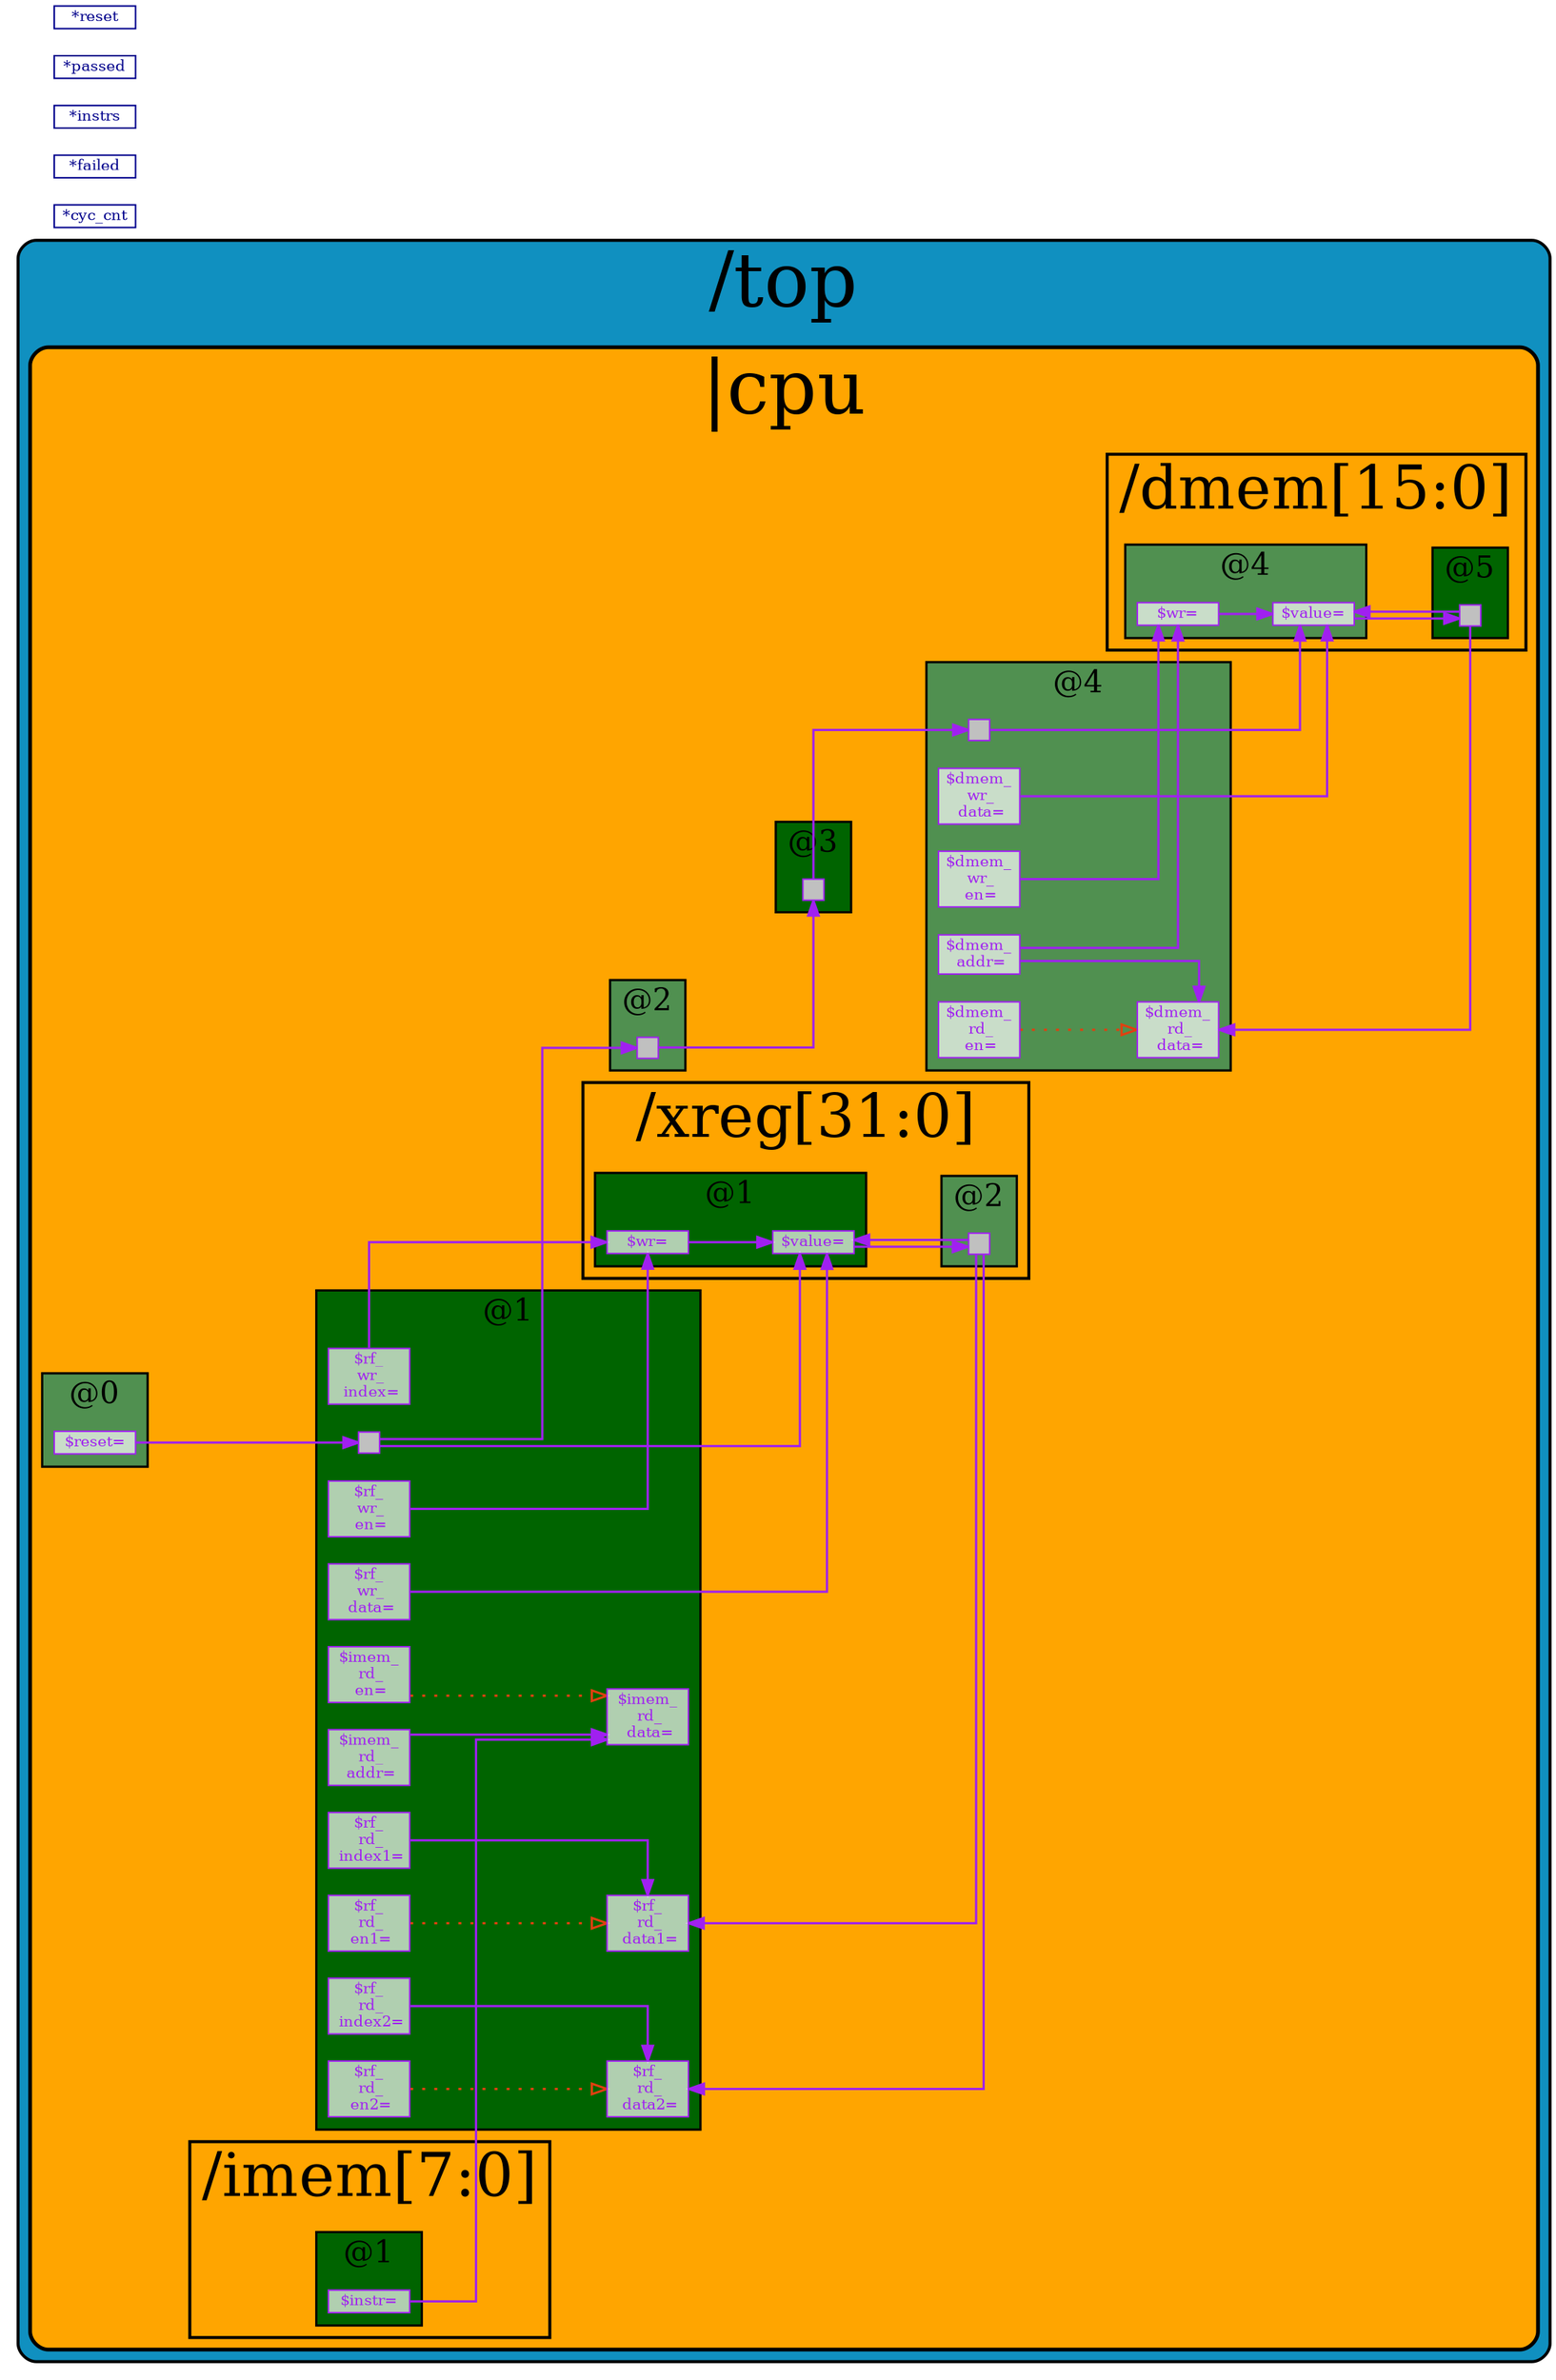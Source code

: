 // Generated by SandPiper(TM) 1.9-2018/02/11-beta from Redwood EDA.
// (Installed here: /home/devel/SandPiper_1.9-2018_02_11-beta_distro.)
// Redwood EDA does not claim intellectual property rights to this file and provides no warranty regarding its correctness or quality.


// Transaction Flow Graph:

strict digraph "top.tlv" {
   graph [layout = dot, rankdir = "LR", outputorder = edgesfirst, splines = ortho];
   node [layer = 4, shape = star, height = 0.02, style = filled, fontsize = 10, fontcolor = "purple", color = "purple", fillcolor = "#ffffffb0", penwidth = 1.0, margin = "0.03,0.03"];
   edge [layer = 3, weight = 4, penwidth = 1.5, color = "purple", fontcolor = "#00D000", labelfontcolor = "purple"];
   subgraph "cluster." {
      fillcolor = "#1090c0"
      style = "filled,rounded"
      penwidth = 2.0
      fontsize = 50
      tooltip = "/top"
      id = "id0{logical_entity=#Q##Q#}"
      label = "/top"
      subgraph "cluster.|cpu" {
         fillcolor = "orange"
         style = "filled,rounded"
         penwidth = 2.5
         fontsize = 50
         tooltip = "|cpu"
         id = "id1{logical_entity=#Q#|cpu#Q#}"
         label = "|cpu"
         subgraph "cluster.stage4" {
            "|cpu$dmem_addr@4" [fillcolor = "#ffffffb0", shape = box, label = "$dmem_\n addr=", id = "id2{logical_entity=#Q#|cpu$dmem_addr#Q#}", tooltip = "$dmem_addr = 'x;"];
         }
         subgraph "cluster.stage4" {
            "|cpu$dmem_rd_data@4" [fillcolor = "#ffffffb0", shape = box, label = "$dmem_\n rd_\n data=", id = "id3{logical_entity=#Q#|cpu$dmem_rd_data#Q#}", tooltip = "$dmem_rd_data[31:0] = /dmem[$dmem_addr]>>1$value;"];
         }
         subgraph "cluster.stage4" {
            "|cpu$dmem_rd_en@4" [fillcolor = "#ffffffb0", shape = box, label = "$dmem_\n rd_\n en=", id = "id7{logical_entity=#Q#|cpu$dmem_rd_en#Q#}", tooltip = "$dmem_rd_en = 'x;"];
         }
         subgraph "cluster.stage4" {
            "|cpu$dmem_wr_data@4" [fillcolor = "#ffffffb0", shape = box, label = "$dmem_\n wr_\n data=", id = "id8{logical_entity=#Q#|cpu$dmem_wr_data#Q#}", tooltip = "$dmem_wr_data = 'x;"];
         }
         subgraph "cluster.stage4" {
            "|cpu$dmem_wr_en@4" [fillcolor = "#ffffffb0", shape = box, label = "$dmem_\n wr_\n en=", id = "id9{logical_entity=#Q#|cpu$dmem_wr_en#Q#}", tooltip = "$dmem_wr_en = 'x;"];
         }
         subgraph "cluster.stage1" {
            "|cpu$imem_rd_addr@1" [fillcolor = "#ffffffb0", shape = box, label = "$imem_\n rd_\n addr=", id = "id10{logical_entity=#Q#|cpu$imem_rd_addr#Q#}", tooltip = "$imem_rd_addr = 'x;"];
         }
         subgraph "cluster.stage1" {
            "|cpu$imem_rd_data@1" [fillcolor = "#ffffffb0", shape = box, label = "$imem_\n rd_\n data=", id = "id11{logical_entity=#Q#|cpu$imem_rd_data#Q#}", tooltip = "$imem_rd_data[31:0] = /imem[$imem_rd_addr]$instr;"];
         }
         subgraph "cluster.stage1" {
            "|cpu$imem_rd_en@1" [fillcolor = "#ffffffb0", shape = box, label = "$imem_\n rd_\n en=", id = "id15{logical_entity=#Q#|cpu$imem_rd_en#Q#}", tooltip = "$imem_rd_en = 'x;"];
         }
         subgraph "cluster.stage0" {
            "|cpu$reset@0" [fillcolor = "#ffffffb0", shape = box, label = "$reset=", id = "id16{logical_entity=#Q#|cpu$reset#Q#}", tooltip = "$reset = *reset;"];
         }
         subgraph "cluster.stage1" {
            "|cpu$reset@1" [label = "", shape = box, fixedsize = true, width = 0.2, height = 0.2, penwidth = 1.0, shape = box, fillcolor = grey];
         }
         subgraph "cluster.stage2" {
            "|cpu$reset@2" [label = "", shape = box, fixedsize = true, width = 0.2, height = 0.2, penwidth = 1.0, shape = box, fillcolor = grey];
         }
         subgraph "cluster.stage3" {
            "|cpu$reset@3" [label = "", shape = box, fixedsize = true, width = 0.2, height = 0.2, penwidth = 1.0, shape = box, fillcolor = grey];
         }
         subgraph "cluster.stage4" {
            "|cpu$reset@4" [label = "", shape = box, fixedsize = true, width = 0.2, height = 0.2, penwidth = 1.0, shape = box, fillcolor = grey];
         }
         subgraph "cluster.stage1" {
            "|cpu$rf_rd_data1@1" [fillcolor = "#ffffffb0", shape = box, label = "$rf_\n rd_\n data1=", id = "id21{logical_entity=#Q#|cpu$rf_rd_data1#Q#}", tooltip = "$rf_rd_data1[31:0] = /xreg[$rf_rd_index1]>>1$value;"];
         }
         subgraph "cluster.stage1" {
            "|cpu$rf_rd_data2@1" [fillcolor = "#ffffffb0", shape = box, label = "$rf_\n rd_\n data2=", id = "id25{logical_entity=#Q#|cpu$rf_rd_data2#Q#}", tooltip = "$rf_rd_data2[31:0] = /xreg[$rf_rd_index2]>>1$value;"];
         }
         subgraph "cluster.stage1" {
            "|cpu$rf_rd_en1@1" [fillcolor = "#ffffffb0", shape = box, label = "$rf_\n rd_\n en1=", id = "id29{logical_entity=#Q#|cpu$rf_rd_en1#Q#}", tooltip = "$rf_rd_en1 = 'x;"];
         }
         subgraph "cluster.stage1" {
            "|cpu$rf_rd_en2@1" [fillcolor = "#ffffffb0", shape = box, label = "$rf_\n rd_\n en2=", id = "id30{logical_entity=#Q#|cpu$rf_rd_en2#Q#}", tooltip = "$rf_rd_en2 = 'x;"];
         }
         subgraph "cluster.stage1" {
            "|cpu$rf_rd_index1@1" [fillcolor = "#ffffffb0", shape = box, label = "$rf_\n rd_\n index1=", id = "id31{logical_entity=#Q#|cpu$rf_rd_index1#Q#}", tooltip = "$rf_rd_index1 = 'x;"];
         }
         subgraph "cluster.stage1" {
            "|cpu$rf_rd_index2@1" [fillcolor = "#ffffffb0", shape = box, label = "$rf_\n rd_\n index2=", id = "id32{logical_entity=#Q#|cpu$rf_rd_index2#Q#}", tooltip = "$rf_rd_index2 = 'x;"];
         }
         subgraph "cluster.stage1" {
            "|cpu$rf_wr_data@1" [fillcolor = "#ffffffb0", shape = box, label = "$rf_\n wr_\n data=", id = "id33{logical_entity=#Q#|cpu$rf_wr_data#Q#}", tooltip = "$rf_wr_data = 'x;"];
         }
         subgraph "cluster.stage1" {
            "|cpu$rf_wr_en@1" [fillcolor = "#ffffffb0", shape = box, label = "$rf_\n wr_\n en=", id = "id34{logical_entity=#Q#|cpu$rf_wr_en#Q#}", tooltip = "$rf_wr_en = 'x;"];
         }
         subgraph "cluster.stage1" {
            "|cpu$rf_wr_index@1" [fillcolor = "#ffffffb0", shape = box, label = "$rf_\n wr_\n index=", id = "id35{logical_entity=#Q#|cpu$rf_wr_index#Q#}", tooltip = "$rf_wr_index = 'x;"];
         }
         subgraph "cluster.stage0" {
            style = "filled"
            fontsize = 20
            penwidth = 1.5
            label = "@0"
            id = "id36{logical_entity=#Q#|cpu@0#Q#}"
            tooltip = "|cpu@0"
            fillcolor = "#509050"
         }
         subgraph "cluster.stage1" {
            style = "filled"
            fontsize = 20
            penwidth = 1.5
            label = "@1"
            id = "id37{logical_entity=#Q#|cpu@2#Q#}"
            tooltip = "|cpu@1"
            fillcolor = "darkgreen"
         }
         subgraph "cluster.stage2" {
            style = "filled"
            fontsize = 20
            penwidth = 1.5
            label = "@2"
            id = "id38{logical_entity=#Q#|cpu@4#Q#}"
            tooltip = "|cpu@2"
            fillcolor = "#509050"
         }
         subgraph "cluster.stage3" {
            style = "filled"
            fontsize = 20
            penwidth = 1.5
            label = "@3"
            id = "id39{logical_entity=#Q#|cpu@6#Q#}"
            tooltip = "|cpu@3"
            fillcolor = "darkgreen"
         }
         subgraph "cluster.stage4" {
            style = "filled"
            fontsize = 20
            penwidth = 1.5
            label = "@4"
            id = "id40{logical_entity=#Q#|cpu@8#Q#}"
            tooltip = "|cpu@4"
            fillcolor = "#509050"
         }
         subgraph "cluster.|cpu/dmem" {
            fillcolor = "orange"
fontsize = 40
penwidth = 2.0
            style = filled
            tooltip = "|cpu/dmem[15:0]"
            id = "id41{logical_entity=#Q#|cpu/dmem#Q#}"
            label = "/dmem[15:0]"
            subgraph "cluster.stage4" {
               "|cpu/dmem$value@4" [fillcolor = "#ffffffb0", shape = box, label = "$value=", id = "id42{logical_entity=#Q#|cpu/dmem$value#Q#}", tooltip = "$value[31:0] = |cpu$reset ?   #dmem :
                              $wr        ?   |cpu$dmem_wr_data :
                                             $RETAIN;"];
            }
            subgraph "cluster.stage5" {
               "|cpu/dmem$value@5" [label = "", shape = box, fixedsize = true, width = 0.2, height = 0.2, penwidth = 1.0, shape = box, fillcolor = grey];
            }
            subgraph "cluster.stage4" {
               "|cpu/dmem$wr@4" [fillcolor = "#ffffffb0", shape = box, label = "$wr=", id = "id48{logical_entity=#Q#|cpu/dmem$wr#Q#}", tooltip = "$wr = |cpu$dmem_wr_en && (|cpu$dmem_addr == #dmem);"];
            }
            subgraph "cluster.stage4" {
               style = "filled"
               fontsize = 20
               penwidth = 1.5
               label = "@4"
               id = "id51{logical_entity=#Q#|cpu@8#Q#}"
               tooltip = "|cpu/dmem[15:0]@4"
               fillcolor = "#509050"
            }
            subgraph "cluster.stage5" {
               style = "filled"
               fontsize = 20
               penwidth = 1.5
               label = "@5"
               id = "id52{logical_entity=#Q#|cpu@10#Q#}"
               tooltip = "|cpu/dmem[15:0]@5"
               fillcolor = "darkgreen"
            }
         }
         subgraph "cluster.|cpu/imem" {
            fillcolor = "orange"
fontsize = 40
penwidth = 2.0
            style = filled
            tooltip = "|cpu/imem[7:0]"
            id = "id53{logical_entity=#Q#|cpu/imem#Q#}"
            label = "/imem[7:0]"
            subgraph "cluster.stage1" {
               "|cpu/imem$instr@1" [fillcolor = "#ffffffb0", shape = box, label = "$instr=", id = "id54{logical_entity=#Q#|cpu/imem$instr#Q#}", tooltip = "$instr[31:0] = *instrs\\[#imem\\];"];
            }
            subgraph "cluster.stage1" {
               style = "filled"
               fontsize = 20
               penwidth = 1.5
               label = "@1"
               id = "id55{logical_entity=#Q#|cpu@2#Q#}"
               tooltip = "|cpu/imem[7:0]@1"
               fillcolor = "darkgreen"
            }
         }
         subgraph "cluster.|cpu/xreg" {
            fillcolor = "orange"
fontsize = 40
penwidth = 2.0
            style = filled
            tooltip = "|cpu/xreg[31:0]"
            id = "id56{logical_entity=#Q#|cpu/xreg#Q#}"
            label = "/xreg[31:0]"
            subgraph "cluster.stage1" {
               "|cpu/xreg$value@1" [fillcolor = "#ffffffb0", shape = box, label = "$value=", id = "id57{logical_entity=#Q#|cpu/xreg$value#Q#}", tooltip = "$value[31:0] = |cpu$reset ?   #xreg           :
                              $wr        ?   |cpu$rf_wr_data :
                                             $RETAIN;"];
            }
            subgraph "cluster.stage2" {
               "|cpu/xreg$value@2" [label = "", shape = box, fixedsize = true, width = 0.2, height = 0.2, penwidth = 1.0, shape = box, fillcolor = grey];
            }
            subgraph "cluster.stage1" {
               "|cpu/xreg$wr@1" [fillcolor = "#ffffffb0", shape = box, label = "$wr=", id = "id63{logical_entity=#Q#|cpu/xreg$wr#Q#}", tooltip = "$wr = |cpu$rf_wr_en && (|cpu$rf_wr_index != 5'b0) && (|cpu$rf_wr_index == #xreg);"];
            }
            subgraph "cluster.stage1" {
               style = "filled"
               fontsize = 20
               penwidth = 1.5
               label = "@1"
               id = "id67{logical_entity=#Q#|cpu@2#Q#}"
               tooltip = "|cpu/xreg[31:0]@1"
               fillcolor = "darkgreen"
            }
            subgraph "cluster.stage2" {
               style = "filled"
               fontsize = 20
               penwidth = 1.5
               label = "@2"
               id = "id68{logical_entity=#Q#|cpu@4#Q#}"
               tooltip = "|cpu/xreg[31:0]@2"
               fillcolor = "#509050"
            }
         }
      }
      subgraph "cluster.|none" {
         fillcolor = "orange"
         style = "filled,rounded"
         penwidth = 2.5
         fontsize = 50
         tooltip = "|none"
         id = "id69{logical_entity=#Q#|none#Q#}"
         label = "|none"
      }
   }

"*cyc_cnt" [shape = box, color = "#00008b", fontcolor = "#00008b", fillcolor = white];
"*failed" [shape = box, color = "#00008b", fontcolor = "#00008b", fillcolor = white];
"*instrs" [shape = box, color = "#00008b", fontcolor = "#00008b", fillcolor = white];
"*passed" [shape = box, color = "#00008b", fontcolor = "#00008b", fillcolor = white];
"*reset" [shape = box, color = "#00008b", fontcolor = "#00008b", fillcolor = white];

"|cpu$dmem_addr@4" -> "|cpu$dmem_rd_data@4" [id = "id4{logical_entity=#Q#|cpu$dmem_addr#Q#}", weight = 2, tooltip = "|cpu$dmem_addr"]
"|cpu/dmem$value@5" -> "|cpu$dmem_rd_data@4" [id = "id5{logical_entity=#Q#|cpu/dmem$value#Q#}", weight = 1, tooltip = "|cpu/dmem$value>>1"]
"|cpu$dmem_rd_en@4" -> "|cpu$dmem_rd_data@4" [id = "id6{logical_entity=#Q#|cpu$dmem_rd_en#Q#}", style = dotted, color = "#E04010", arrowhead = empty, tooltip = "|cpu$dmem_rd_en"]
"|cpu$imem_rd_addr@1" -> "|cpu$imem_rd_data@1" [id = "id12{logical_entity=#Q#|cpu$imem_rd_addr#Q#}", weight = 2, tooltip = "|cpu$imem_rd_addr"]
"|cpu/imem$instr@1" -> "|cpu$imem_rd_data@1" [id = "id13{logical_entity=#Q#|cpu/imem$instr#Q#}", weight = 2, tooltip = "|cpu/imem$instr"]
"|cpu$imem_rd_en@1" -> "|cpu$imem_rd_data@1" [id = "id14{logical_entity=#Q#|cpu$imem_rd_en#Q#}", style = dotted, color = "#E04010", arrowhead = empty, tooltip = "|cpu$imem_rd_en"]
"|cpu$reset@0" -> "|cpu$reset@1" [id = "id17{logical_entity=#Q#|cpu$reset#Q#}", weight = 10]
"|cpu$reset@1" -> "|cpu$reset@2" [id = "id18{logical_entity=#Q#|cpu$reset#Q#}", weight = 10]
"|cpu$reset@2" -> "|cpu$reset@3" [id = "id19{logical_entity=#Q#|cpu$reset#Q#}", weight = 10]
"|cpu$reset@3" -> "|cpu$reset@4" [id = "id20{logical_entity=#Q#|cpu$reset#Q#}", weight = 10]
"|cpu$rf_rd_index1@1" -> "|cpu$rf_rd_data1@1" [id = "id22{logical_entity=#Q#|cpu$rf_rd_index1#Q#}", weight = 2, tooltip = "|cpu$rf_rd_index1"]
"|cpu/xreg$value@2" -> "|cpu$rf_rd_data1@1" [id = "id23{logical_entity=#Q#|cpu/xreg$value#Q#}", weight = 1, tooltip = "|cpu/xreg$value>>1"]
"|cpu$rf_rd_en1@1" -> "|cpu$rf_rd_data1@1" [id = "id24{logical_entity=#Q#|cpu$rf_rd_en1#Q#}", style = dotted, color = "#E04010", arrowhead = empty, tooltip = "|cpu$rf_rd_en1"]
"|cpu$rf_rd_index2@1" -> "|cpu$rf_rd_data2@1" [id = "id26{logical_entity=#Q#|cpu$rf_rd_index2#Q#}", weight = 2, tooltip = "|cpu$rf_rd_index2"]
"|cpu/xreg$value@2" -> "|cpu$rf_rd_data2@1" [id = "id27{logical_entity=#Q#|cpu/xreg$value#Q#}", weight = 1, tooltip = "|cpu/xreg$value>>1"]
"|cpu$rf_rd_en2@1" -> "|cpu$rf_rd_data2@1" [id = "id28{logical_entity=#Q#|cpu$rf_rd_en2#Q#}", style = dotted, color = "#E04010", arrowhead = empty, tooltip = "|cpu$rf_rd_en2"]
"|cpu/dmem$value@4" -> "|cpu/dmem$value@5" [id = "id43{logical_entity=#Q#|cpu/dmem$value#Q#}", weight = 10]
"|cpu$reset@4" -> "|cpu/dmem$value@4" [id = "id44{logical_entity=#Q#|cpu$reset#Q#}", weight = 2, tooltip = "|cpu$reset"]
"|cpu/dmem$wr@4" -> "|cpu/dmem$value@4" [id = "id45{logical_entity=#Q#|cpu/dmem$wr#Q#}", weight = 2, tooltip = "|cpu/dmem$wr"]
"|cpu$dmem_wr_data@4" -> "|cpu/dmem$value@4" [id = "id46{logical_entity=#Q#|cpu$dmem_wr_data#Q#}", weight = 2, tooltip = "|cpu$dmem_wr_data"]
"|cpu/dmem$value@5" -> "|cpu/dmem$value@4" [id = "id47{logical_entity=#Q#|cpu/dmem$value#Q#}", weight = 1, tooltip = "|cpu/dmem$value"]
"|cpu$dmem_wr_en@4" -> "|cpu/dmem$wr@4" [id = "id49{logical_entity=#Q#|cpu$dmem_wr_en#Q#}", weight = 2, tooltip = "|cpu$dmem_wr_en"]
"|cpu$dmem_addr@4" -> "|cpu/dmem$wr@4" [id = "id50{logical_entity=#Q#|cpu$dmem_addr#Q#}", weight = 2, tooltip = "|cpu$dmem_addr"]
"|cpu/xreg$value@1" -> "|cpu/xreg$value@2" [id = "id58{logical_entity=#Q#|cpu/xreg$value#Q#}", weight = 10]
"|cpu$reset@1" -> "|cpu/xreg$value@1" [id = "id59{logical_entity=#Q#|cpu$reset#Q#}", weight = 2, tooltip = "|cpu$reset"]
"|cpu/xreg$wr@1" -> "|cpu/xreg$value@1" [id = "id60{logical_entity=#Q#|cpu/xreg$wr#Q#}", weight = 2, tooltip = "|cpu/xreg$wr"]
"|cpu$rf_wr_data@1" -> "|cpu/xreg$value@1" [id = "id61{logical_entity=#Q#|cpu$rf_wr_data#Q#}", weight = 2, tooltip = "|cpu$rf_wr_data"]
"|cpu/xreg$value@2" -> "|cpu/xreg$value@1" [id = "id62{logical_entity=#Q#|cpu/xreg$value#Q#}", weight = 1, tooltip = "|cpu/xreg$value"]
"|cpu$rf_wr_en@1" -> "|cpu/xreg$wr@1" [id = "id64{logical_entity=#Q#|cpu$rf_wr_en#Q#}", weight = 2, tooltip = "|cpu$rf_wr_en"]
"|cpu$rf_wr_index@1" -> "|cpu/xreg$wr@1" [id = "id65{logical_entity=#Q#|cpu$rf_wr_index#Q#}", weight = 2, tooltip = "|cpu$rf_wr_index"]
"|cpu$rf_wr_index@1" -> "|cpu/xreg$wr@1" [id = "id66{logical_entity=#Q#|cpu$rf_wr_index#Q#}", weight = 2, tooltip = "|cpu$rf_wr_index"]
}